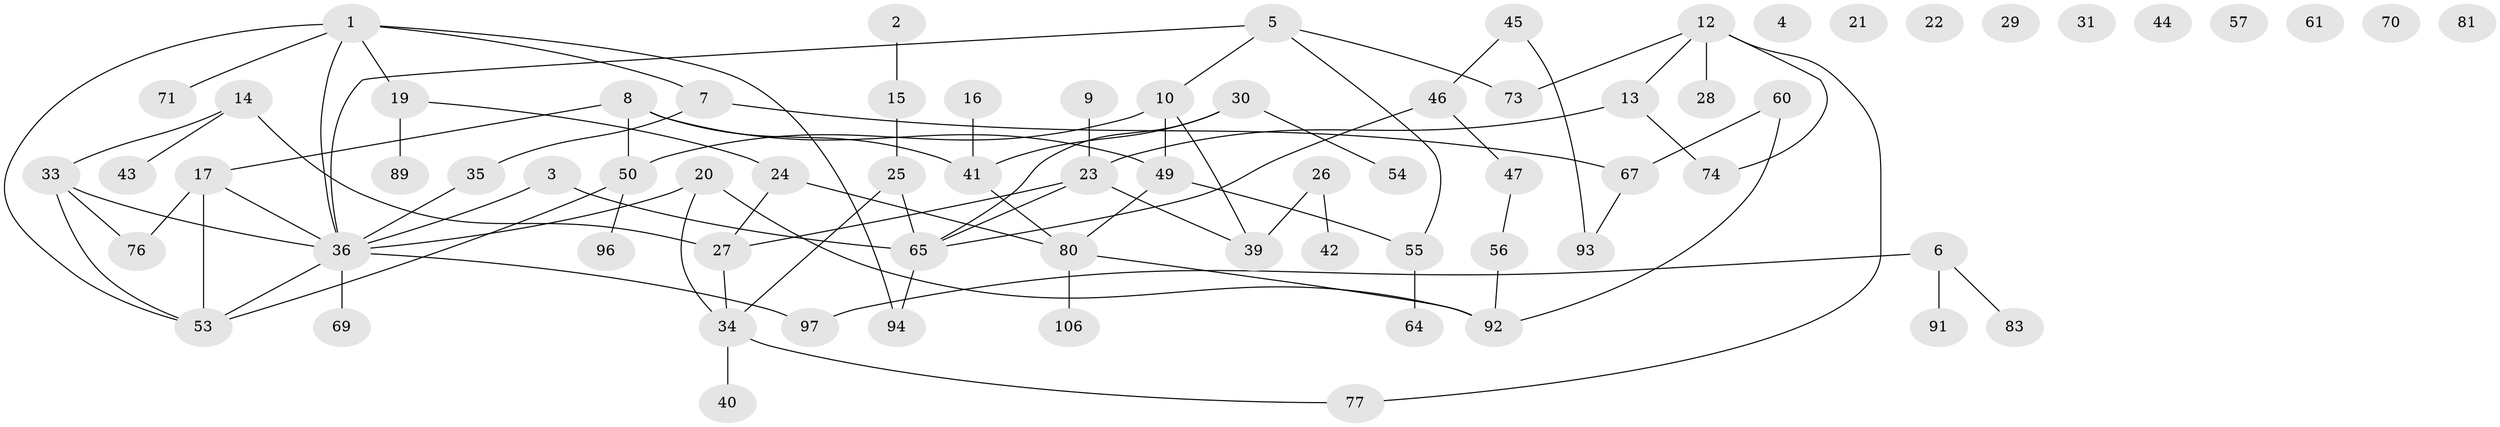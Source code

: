 // Generated by graph-tools (version 1.1) at 2025/23/03/03/25 07:23:26]
// undirected, 72 vertices, 86 edges
graph export_dot {
graph [start="1"]
  node [color=gray90,style=filled];
  1 [super="+107"];
  2;
  3;
  4;
  5 [super="+51"];
  6 [super="+52"];
  7 [super="+11"];
  8 [super="+32"];
  9 [super="+78"];
  10 [super="+18"];
  12 [super="+48"];
  13;
  14 [super="+103"];
  15 [super="+84"];
  16;
  17 [super="+63"];
  19;
  20 [super="+101"];
  21;
  22;
  23 [super="+37"];
  24;
  25 [super="+75"];
  26 [super="+66"];
  27 [super="+58"];
  28;
  29;
  30 [super="+38"];
  31;
  33 [super="+100"];
  34 [super="+59"];
  35;
  36 [super="+90"];
  39 [super="+86"];
  40 [super="+98"];
  41 [super="+79"];
  42;
  43;
  44;
  45 [super="+88"];
  46;
  47 [super="+68"];
  49 [super="+72"];
  50 [super="+95"];
  53;
  54 [super="+62"];
  55;
  56;
  57;
  60;
  61;
  64 [super="+82"];
  65 [super="+87"];
  67 [super="+104"];
  69;
  70;
  71 [super="+105"];
  73;
  74;
  76;
  77 [super="+99"];
  80 [super="+85"];
  81;
  83;
  89;
  91;
  92 [super="+102"];
  93;
  94;
  96;
  97;
  106;
  1 -- 7;
  1 -- 19;
  1 -- 53;
  1 -- 36;
  1 -- 94;
  1 -- 71;
  2 -- 15;
  3 -- 36;
  3 -- 65;
  5 -- 73;
  5 -- 36;
  5 -- 10;
  5 -- 55;
  6 -- 97;
  6 -- 83;
  6 -- 91;
  7 -- 35;
  7 -- 67;
  8 -- 50;
  8 -- 41;
  8 -- 17;
  8 -- 49;
  9 -- 23;
  10 -- 50;
  10 -- 39;
  10 -- 49;
  12 -- 13;
  12 -- 28;
  12 -- 73;
  12 -- 74;
  12 -- 77;
  13 -- 23;
  13 -- 74;
  14 -- 43;
  14 -- 27 [weight=2];
  14 -- 33;
  15 -- 25;
  16 -- 41;
  17 -- 36;
  17 -- 76;
  17 -- 53;
  19 -- 24;
  19 -- 89;
  20 -- 34;
  20 -- 36;
  20 -- 92;
  23 -- 65;
  23 -- 27;
  23 -- 39;
  24 -- 80;
  24 -- 27;
  25 -- 65 [weight=2];
  25 -- 34;
  26 -- 42;
  26 -- 39;
  27 -- 34;
  30 -- 65;
  30 -- 41;
  30 -- 54;
  33 -- 53;
  33 -- 36;
  33 -- 76;
  34 -- 77;
  34 -- 40;
  35 -- 36;
  36 -- 69;
  36 -- 97;
  36 -- 53;
  41 -- 80;
  45 -- 93;
  45 -- 46;
  46 -- 47;
  46 -- 65;
  47 -- 56;
  49 -- 80;
  49 -- 55;
  50 -- 53;
  50 -- 96;
  55 -- 64;
  56 -- 92;
  60 -- 67;
  60 -- 92;
  65 -- 94;
  67 -- 93;
  80 -- 106;
  80 -- 92;
}
